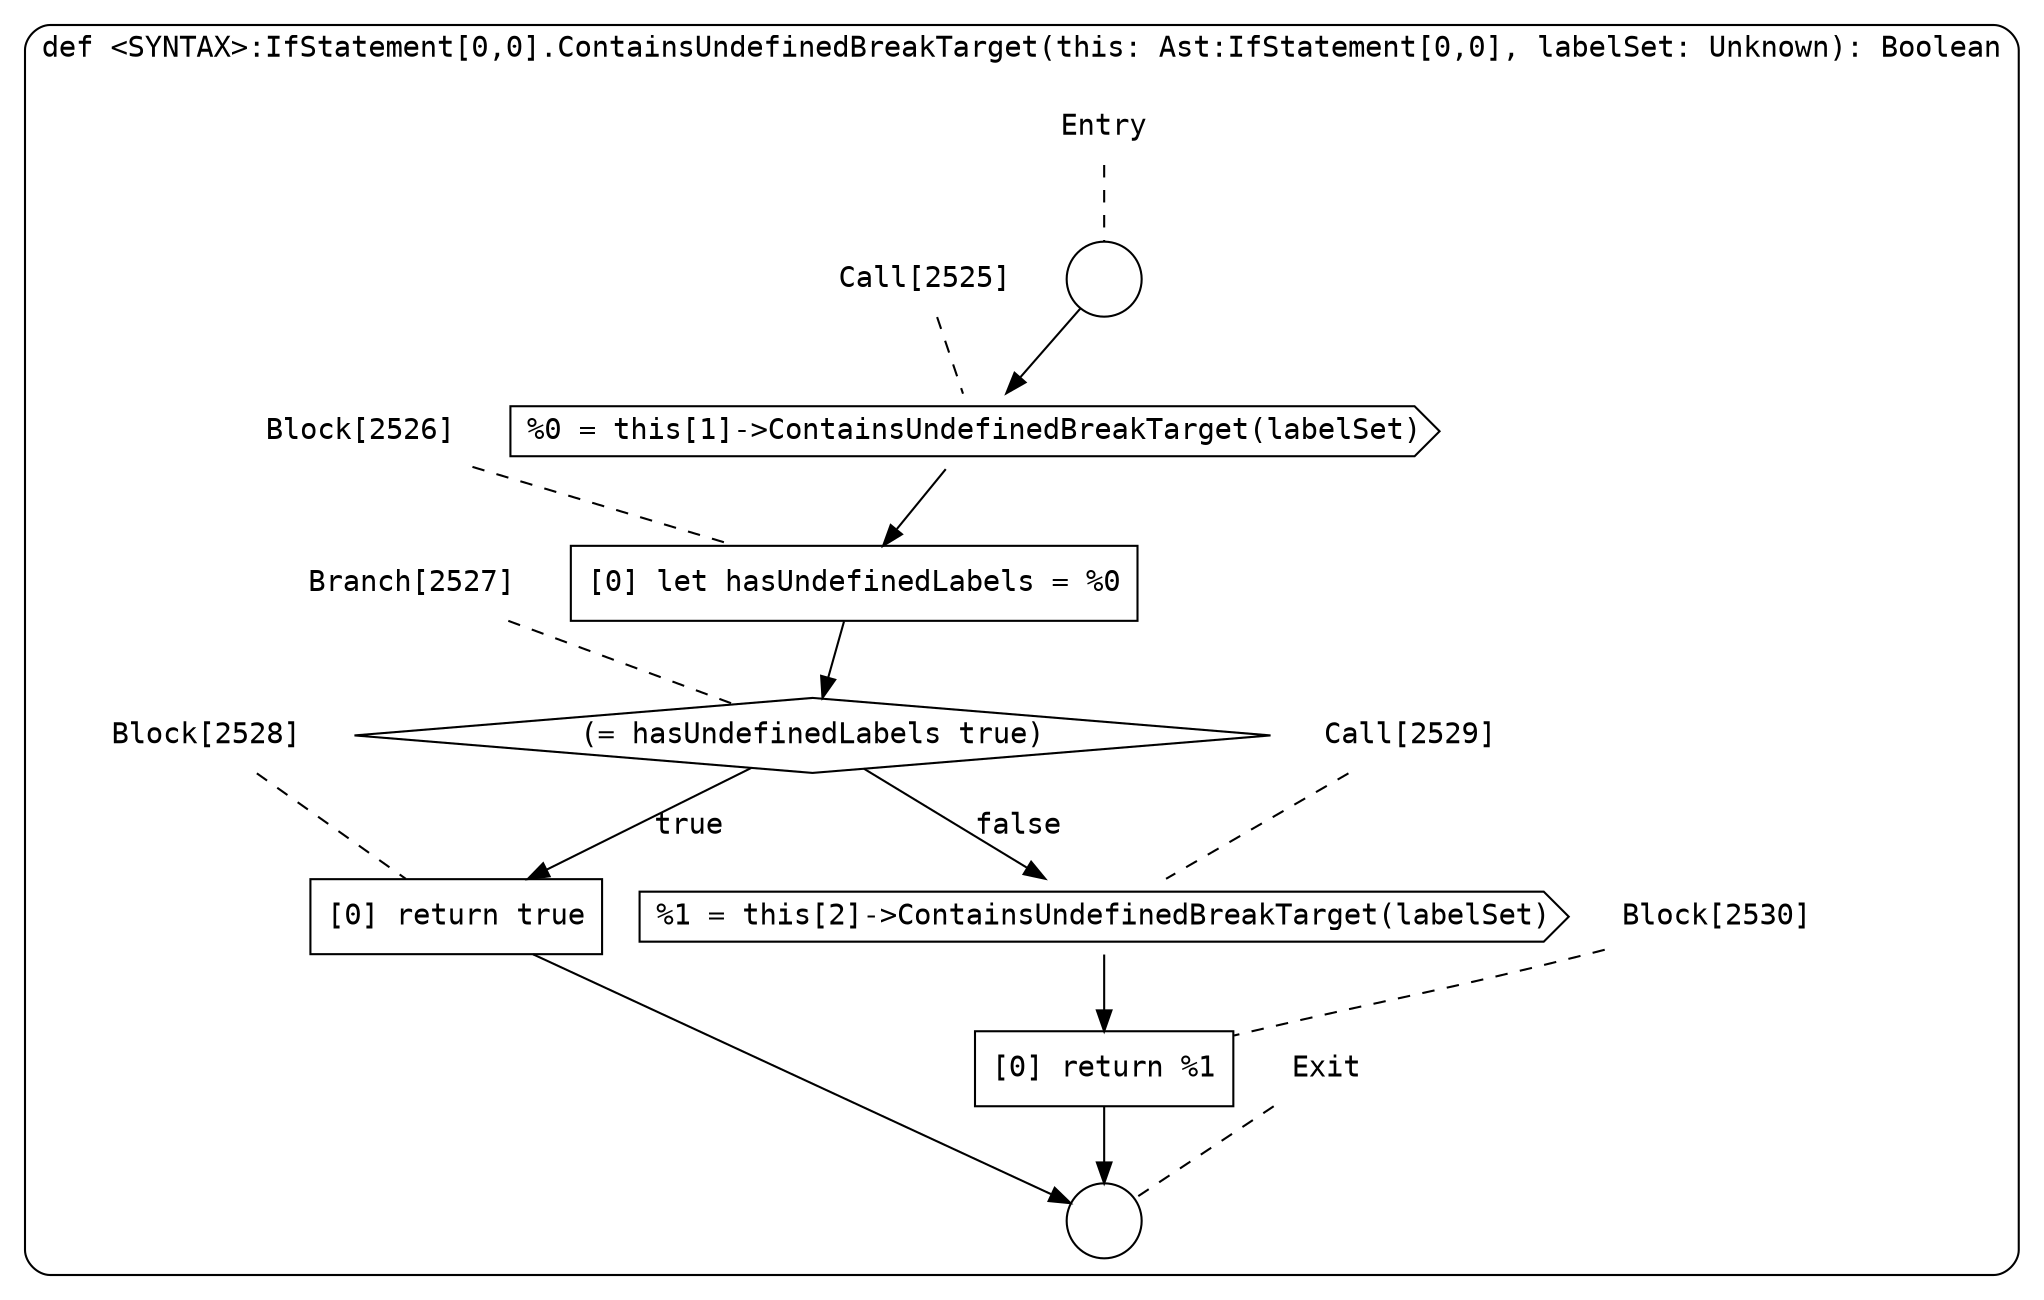 digraph {
  graph [fontname = "Consolas"]
  node [fontname = "Consolas"]
  edge [fontname = "Consolas"]
  subgraph cluster550 {
    label = "def <SYNTAX>:IfStatement[0,0].ContainsUndefinedBreakTarget(this: Ast:IfStatement[0,0], labelSet: Unknown): Boolean"
    style = rounded
    cluster550_entry_name [shape=none, label=<<font color="black">Entry</font>>]
    cluster550_entry_name -> cluster550_entry [arrowhead=none, color="black", style=dashed]
    cluster550_entry [shape=circle label=" " color="black" fillcolor="white" style=filled]
    cluster550_entry -> node2525 [color="black"]
    cluster550_exit_name [shape=none, label=<<font color="black">Exit</font>>]
    cluster550_exit_name -> cluster550_exit [arrowhead=none, color="black", style=dashed]
    cluster550_exit [shape=circle label=" " color="black" fillcolor="white" style=filled]
    node2525_name [shape=none, label=<<font color="black">Call[2525]</font>>]
    node2525_name -> node2525 [arrowhead=none, color="black", style=dashed]
    node2525 [shape=cds, label=<<font color="black">%0 = this[1]-&gt;ContainsUndefinedBreakTarget(labelSet)</font>> color="black" fillcolor="white", style=filled]
    node2525 -> node2526 [color="black"]
    node2526_name [shape=none, label=<<font color="black">Block[2526]</font>>]
    node2526_name -> node2526 [arrowhead=none, color="black", style=dashed]
    node2526 [shape=box, label=<<font color="black">[0] let hasUndefinedLabels = %0<BR ALIGN="LEFT"/></font>> color="black" fillcolor="white", style=filled]
    node2526 -> node2527 [color="black"]
    node2527_name [shape=none, label=<<font color="black">Branch[2527]</font>>]
    node2527_name -> node2527 [arrowhead=none, color="black", style=dashed]
    node2527 [shape=diamond, label=<<font color="black">(= hasUndefinedLabels true)</font>> color="black" fillcolor="white", style=filled]
    node2527 -> node2528 [label=<<font color="black">true</font>> color="black"]
    node2527 -> node2529 [label=<<font color="black">false</font>> color="black"]
    node2528_name [shape=none, label=<<font color="black">Block[2528]</font>>]
    node2528_name -> node2528 [arrowhead=none, color="black", style=dashed]
    node2528 [shape=box, label=<<font color="black">[0] return true<BR ALIGN="LEFT"/></font>> color="black" fillcolor="white", style=filled]
    node2528 -> cluster550_exit [color="black"]
    node2529_name [shape=none, label=<<font color="black">Call[2529]</font>>]
    node2529_name -> node2529 [arrowhead=none, color="black", style=dashed]
    node2529 [shape=cds, label=<<font color="black">%1 = this[2]-&gt;ContainsUndefinedBreakTarget(labelSet)</font>> color="black" fillcolor="white", style=filled]
    node2529 -> node2530 [color="black"]
    node2530_name [shape=none, label=<<font color="black">Block[2530]</font>>]
    node2530_name -> node2530 [arrowhead=none, color="black", style=dashed]
    node2530 [shape=box, label=<<font color="black">[0] return %1<BR ALIGN="LEFT"/></font>> color="black" fillcolor="white", style=filled]
    node2530 -> cluster550_exit [color="black"]
  }
}